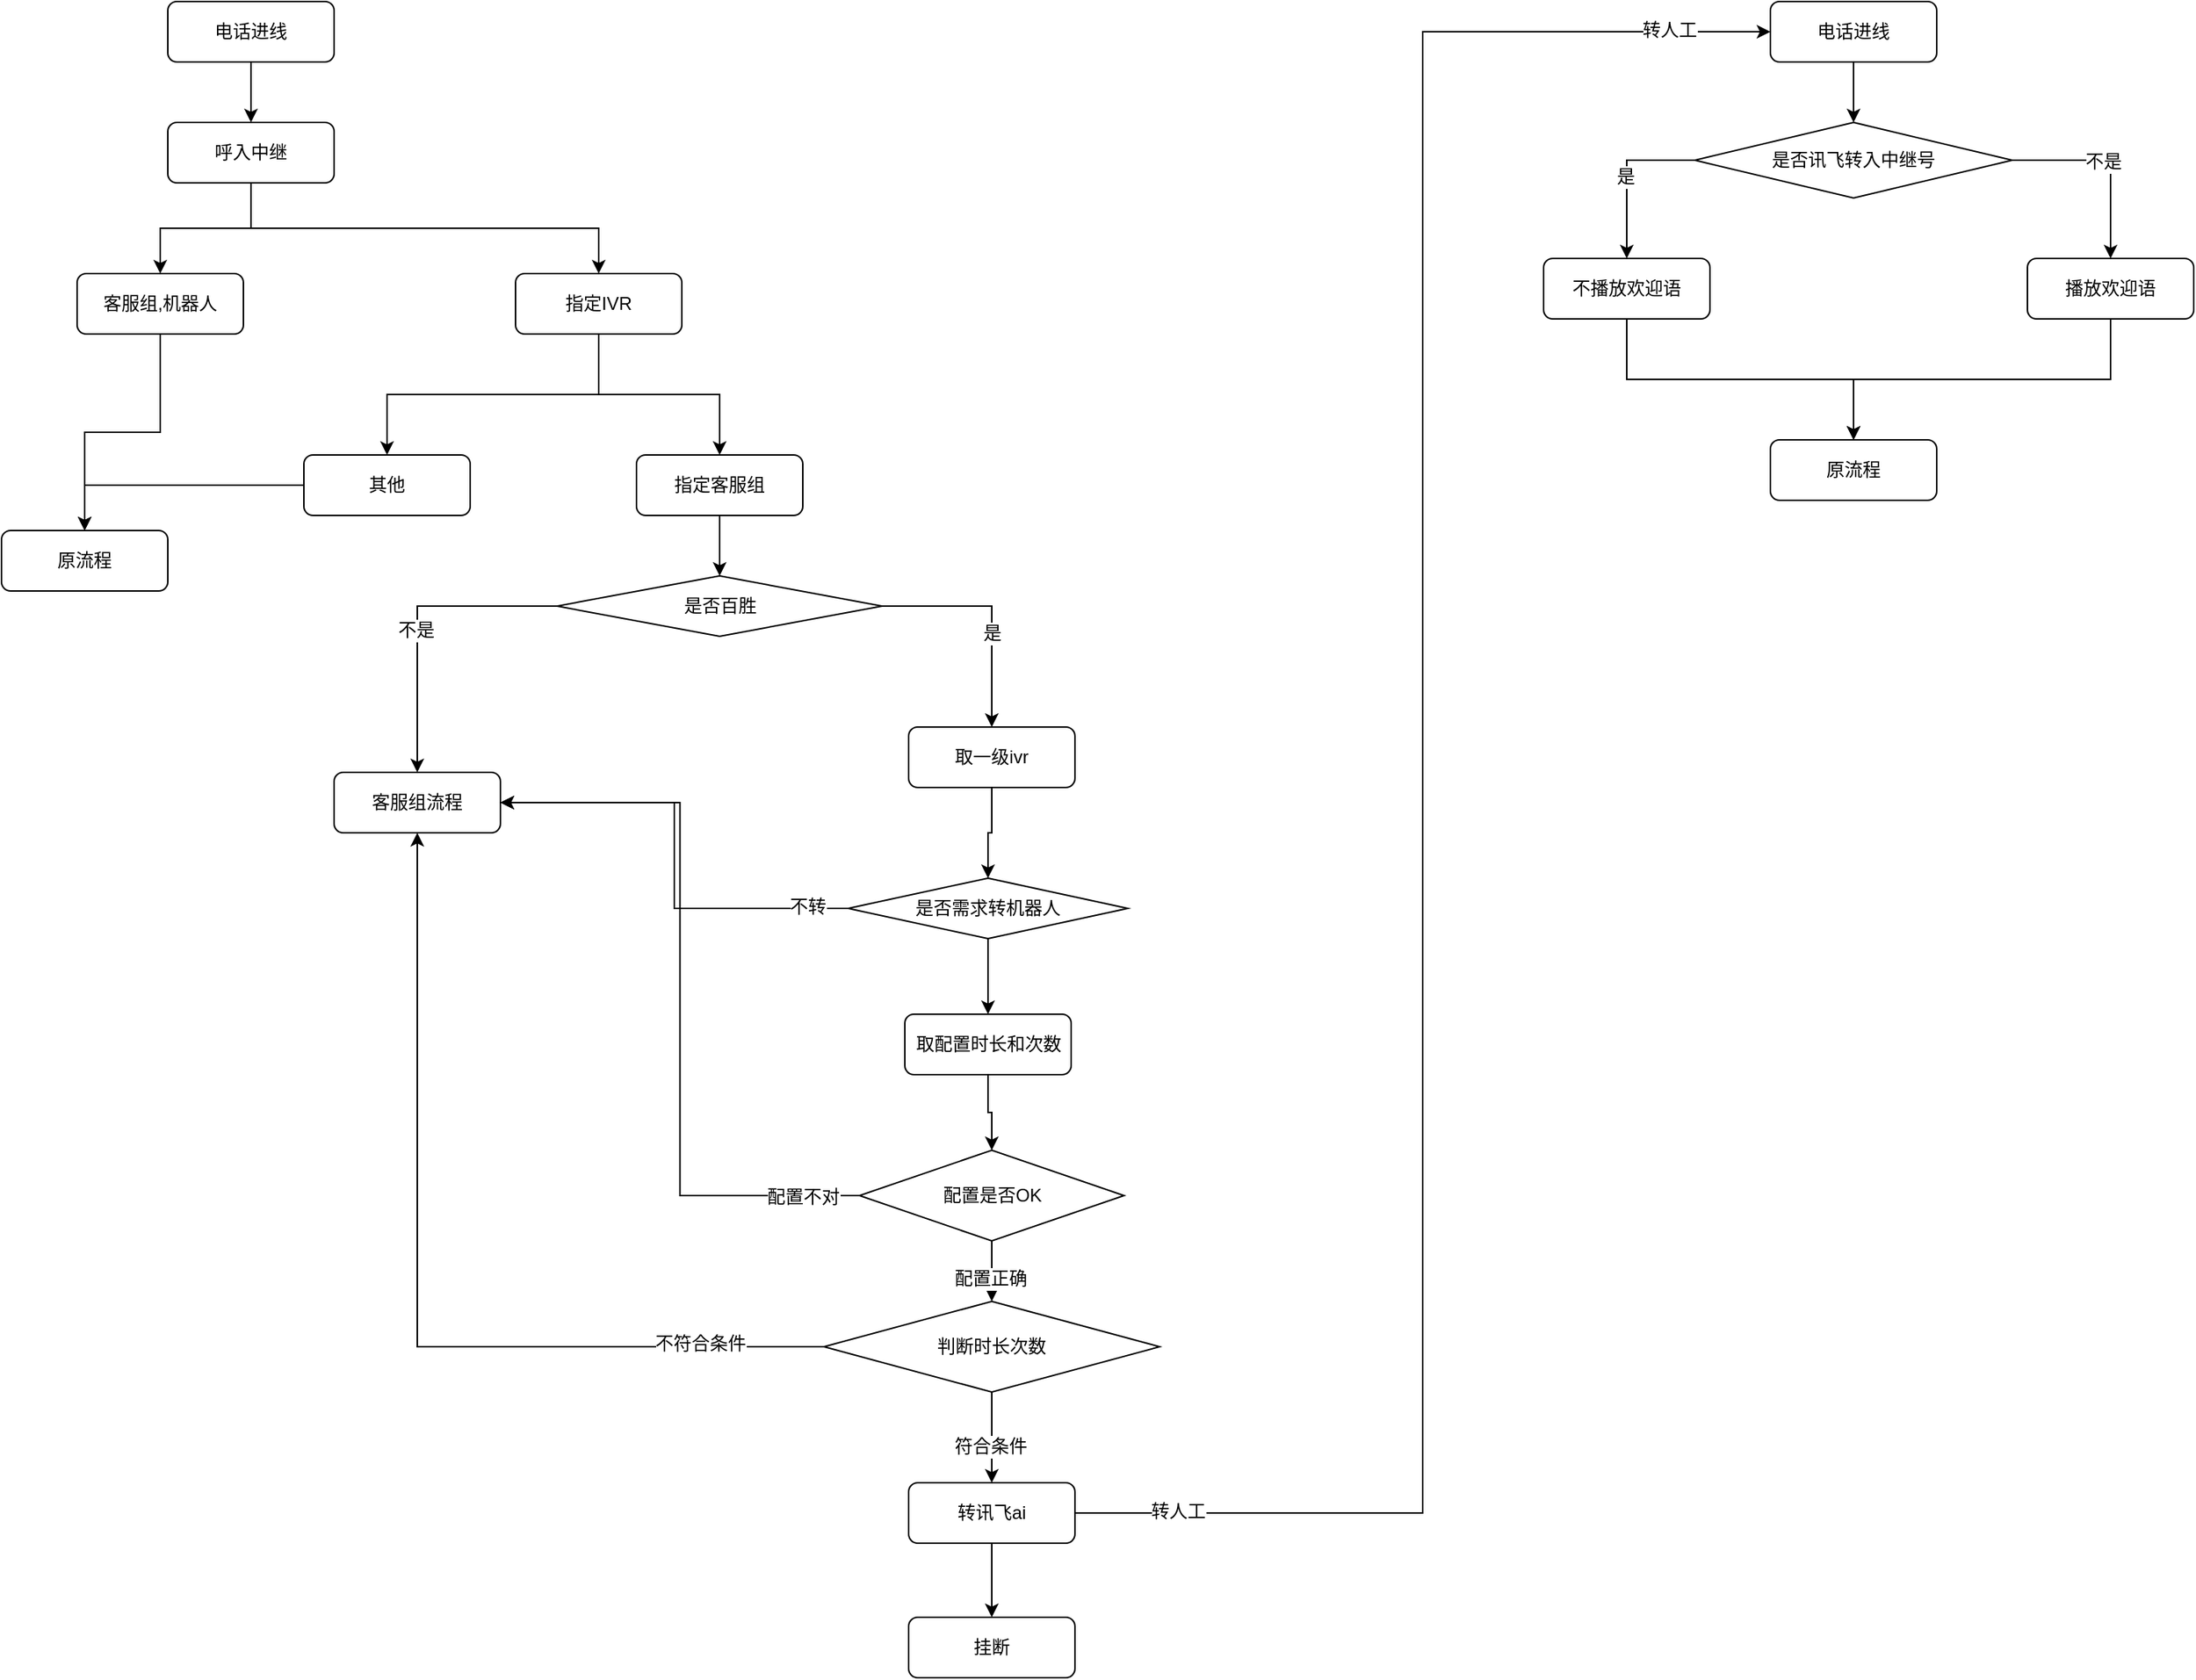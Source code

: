 <mxfile version="12.8.8" type="github">
  <diagram id="C5RBs43oDa-KdzZeNtuy" name="Page-1">
    <mxGraphModel dx="1422" dy="762" grid="1" gridSize="10" guides="1" tooltips="1" connect="1" arrows="1" fold="1" page="1" pageScale="1" pageWidth="827" pageHeight="1169" math="0" shadow="0">
      <root>
        <mxCell id="WIyWlLk6GJQsqaUBKTNV-0" />
        <mxCell id="WIyWlLk6GJQsqaUBKTNV-1" parent="WIyWlLk6GJQsqaUBKTNV-0" />
        <mxCell id="DgwdJXA7-o1pG_H-G2qy-17" style="edgeStyle=orthogonalEdgeStyle;rounded=0;orthogonalLoop=1;jettySize=auto;html=1;entryX=0.5;entryY=0;entryDx=0;entryDy=0;" edge="1" parent="WIyWlLk6GJQsqaUBKTNV-1" source="r4Hwn1u0T0DXnmL0rmY5-0" target="r4Hwn1u0T0DXnmL0rmY5-1">
          <mxGeometry relative="1" as="geometry" />
        </mxCell>
        <mxCell id="r4Hwn1u0T0DXnmL0rmY5-0" value="电话进线" style="rounded=1;whiteSpace=wrap;html=1;" parent="WIyWlLk6GJQsqaUBKTNV-1" vertex="1">
          <mxGeometry x="140" y="100" width="110" height="40" as="geometry" />
        </mxCell>
        <mxCell id="DgwdJXA7-o1pG_H-G2qy-15" style="edgeStyle=orthogonalEdgeStyle;rounded=0;orthogonalLoop=1;jettySize=auto;html=1;entryX=0.5;entryY=0;entryDx=0;entryDy=0;" edge="1" parent="WIyWlLk6GJQsqaUBKTNV-1" source="r4Hwn1u0T0DXnmL0rmY5-1" target="r4Hwn1u0T0DXnmL0rmY5-2">
          <mxGeometry relative="1" as="geometry" />
        </mxCell>
        <mxCell id="DgwdJXA7-o1pG_H-G2qy-16" style="edgeStyle=orthogonalEdgeStyle;rounded=0;orthogonalLoop=1;jettySize=auto;html=1;exitX=0.5;exitY=1;exitDx=0;exitDy=0;" edge="1" parent="WIyWlLk6GJQsqaUBKTNV-1" source="r4Hwn1u0T0DXnmL0rmY5-1" target="r4Hwn1u0T0DXnmL0rmY5-3">
          <mxGeometry relative="1" as="geometry" />
        </mxCell>
        <mxCell id="r4Hwn1u0T0DXnmL0rmY5-1" value="呼入中继" style="rounded=1;whiteSpace=wrap;html=1;imageWidth=18;" parent="WIyWlLk6GJQsqaUBKTNV-1" vertex="1">
          <mxGeometry x="140" y="180" width="110" height="40" as="geometry" />
        </mxCell>
        <mxCell id="DgwdJXA7-o1pG_H-G2qy-14" style="edgeStyle=orthogonalEdgeStyle;rounded=0;orthogonalLoop=1;jettySize=auto;html=1;" edge="1" parent="WIyWlLk6GJQsqaUBKTNV-1" source="r4Hwn1u0T0DXnmL0rmY5-2" target="r4Hwn1u0T0DXnmL0rmY5-4">
          <mxGeometry relative="1" as="geometry" />
        </mxCell>
        <mxCell id="r4Hwn1u0T0DXnmL0rmY5-2" value="客服组,机器人" style="rounded=1;whiteSpace=wrap;html=1;imageWidth=18;" parent="WIyWlLk6GJQsqaUBKTNV-1" vertex="1">
          <mxGeometry x="80" y="280" width="110" height="40" as="geometry" />
        </mxCell>
        <mxCell id="DgwdJXA7-o1pG_H-G2qy-0" style="rounded=0;orthogonalLoop=1;jettySize=auto;html=1;entryX=0.5;entryY=0;entryDx=0;entryDy=0;exitX=0.5;exitY=1;exitDx=0;exitDy=0;edgeStyle=orthogonalEdgeStyle;" edge="1" parent="WIyWlLk6GJQsqaUBKTNV-1" source="r4Hwn1u0T0DXnmL0rmY5-3" target="r4Hwn1u0T0DXnmL0rmY5-6">
          <mxGeometry relative="1" as="geometry" />
        </mxCell>
        <mxCell id="DgwdJXA7-o1pG_H-G2qy-11" style="edgeStyle=orthogonalEdgeStyle;rounded=0;orthogonalLoop=1;jettySize=auto;html=1;entryX=0.5;entryY=0;entryDx=0;entryDy=0;exitX=0.5;exitY=1;exitDx=0;exitDy=0;" edge="1" parent="WIyWlLk6GJQsqaUBKTNV-1" source="r4Hwn1u0T0DXnmL0rmY5-3" target="r4Hwn1u0T0DXnmL0rmY5-5">
          <mxGeometry relative="1" as="geometry" />
        </mxCell>
        <mxCell id="r4Hwn1u0T0DXnmL0rmY5-3" value="指定IVR" style="rounded=1;whiteSpace=wrap;html=1;imageWidth=18;" parent="WIyWlLk6GJQsqaUBKTNV-1" vertex="1">
          <mxGeometry x="370" y="280" width="110" height="40" as="geometry" />
        </mxCell>
        <mxCell id="r4Hwn1u0T0DXnmL0rmY5-4" value="原流程" style="rounded=1;whiteSpace=wrap;html=1;imageWidth=18;" parent="WIyWlLk6GJQsqaUBKTNV-1" vertex="1">
          <mxGeometry x="30" y="450" width="110" height="40" as="geometry" />
        </mxCell>
        <mxCell id="DgwdJXA7-o1pG_H-G2qy-13" style="edgeStyle=orthogonalEdgeStyle;rounded=0;orthogonalLoop=1;jettySize=auto;html=1;" edge="1" parent="WIyWlLk6GJQsqaUBKTNV-1" source="r4Hwn1u0T0DXnmL0rmY5-5" target="r4Hwn1u0T0DXnmL0rmY5-4">
          <mxGeometry relative="1" as="geometry" />
        </mxCell>
        <mxCell id="r4Hwn1u0T0DXnmL0rmY5-5" value="其他" style="rounded=1;whiteSpace=wrap;html=1;imageWidth=18;" parent="WIyWlLk6GJQsqaUBKTNV-1" vertex="1">
          <mxGeometry x="230" y="400" width="110" height="40" as="geometry" />
        </mxCell>
        <mxCell id="DgwdJXA7-o1pG_H-G2qy-12" style="edgeStyle=orthogonalEdgeStyle;rounded=0;orthogonalLoop=1;jettySize=auto;html=1;exitX=0.5;exitY=1;exitDx=0;exitDy=0;entryX=0.5;entryY=0;entryDx=0;entryDy=0;" edge="1" parent="WIyWlLk6GJQsqaUBKTNV-1" source="r4Hwn1u0T0DXnmL0rmY5-6" target="DgwdJXA7-o1pG_H-G2qy-4">
          <mxGeometry relative="1" as="geometry" />
        </mxCell>
        <mxCell id="r4Hwn1u0T0DXnmL0rmY5-6" value="指定客服组" style="rounded=1;whiteSpace=wrap;html=1;imageWidth=18;" parent="WIyWlLk6GJQsqaUBKTNV-1" vertex="1">
          <mxGeometry x="450" y="400" width="110" height="40" as="geometry" />
        </mxCell>
        <mxCell id="DgwdJXA7-o1pG_H-G2qy-18" style="edgeStyle=orthogonalEdgeStyle;rounded=0;orthogonalLoop=1;jettySize=auto;html=1;entryX=0.5;entryY=0;entryDx=0;entryDy=0;" edge="1" parent="WIyWlLk6GJQsqaUBKTNV-1" source="DgwdJXA7-o1pG_H-G2qy-1" target="DgwdJXA7-o1pG_H-G2qy-10">
          <mxGeometry relative="1" as="geometry" />
        </mxCell>
        <mxCell id="DgwdJXA7-o1pG_H-G2qy-1" value="取一级ivr" style="rounded=1;whiteSpace=wrap;html=1;imageWidth=18;" vertex="1" parent="WIyWlLk6GJQsqaUBKTNV-1">
          <mxGeometry x="630" y="580" width="110" height="40" as="geometry" />
        </mxCell>
        <mxCell id="DgwdJXA7-o1pG_H-G2qy-6" style="edgeStyle=orthogonalEdgeStyle;rounded=0;orthogonalLoop=1;jettySize=auto;html=1;entryX=0.5;entryY=0;entryDx=0;entryDy=0;" edge="1" parent="WIyWlLk6GJQsqaUBKTNV-1" source="DgwdJXA7-o1pG_H-G2qy-4" target="DgwdJXA7-o1pG_H-G2qy-5">
          <mxGeometry relative="1" as="geometry" />
        </mxCell>
        <mxCell id="DgwdJXA7-o1pG_H-G2qy-7" value="不是" style="text;html=1;align=center;verticalAlign=middle;resizable=0;points=[];labelBackgroundColor=#ffffff;" vertex="1" connectable="0" parent="DgwdJXA7-o1pG_H-G2qy-6">
          <mxGeometry x="-0.086" y="16" relative="1" as="geometry">
            <mxPoint x="-17" y="16" as="offset" />
          </mxGeometry>
        </mxCell>
        <mxCell id="DgwdJXA7-o1pG_H-G2qy-8" style="edgeStyle=orthogonalEdgeStyle;rounded=0;orthogonalLoop=1;jettySize=auto;html=1;entryX=0.5;entryY=0;entryDx=0;entryDy=0;" edge="1" parent="WIyWlLk6GJQsqaUBKTNV-1" source="DgwdJXA7-o1pG_H-G2qy-4" target="DgwdJXA7-o1pG_H-G2qy-1">
          <mxGeometry relative="1" as="geometry" />
        </mxCell>
        <mxCell id="DgwdJXA7-o1pG_H-G2qy-9" value="是" style="text;html=1;align=center;verticalAlign=middle;resizable=0;points=[];labelBackgroundColor=#ffffff;" vertex="1" connectable="0" parent="DgwdJXA7-o1pG_H-G2qy-8">
          <mxGeometry x="-0.062" y="-18" relative="1" as="geometry">
            <mxPoint x="1" as="offset" />
          </mxGeometry>
        </mxCell>
        <mxCell id="DgwdJXA7-o1pG_H-G2qy-4" value="是否百胜" style="rhombus;whiteSpace=wrap;html=1;" vertex="1" parent="WIyWlLk6GJQsqaUBKTNV-1">
          <mxGeometry x="397.5" y="480" width="215" height="40" as="geometry" />
        </mxCell>
        <mxCell id="DgwdJXA7-o1pG_H-G2qy-5" value="客服组流程" style="rounded=1;whiteSpace=wrap;html=1;imageWidth=18;" vertex="1" parent="WIyWlLk6GJQsqaUBKTNV-1">
          <mxGeometry x="250" y="610" width="110" height="40" as="geometry" />
        </mxCell>
        <mxCell id="DgwdJXA7-o1pG_H-G2qy-19" style="edgeStyle=orthogonalEdgeStyle;rounded=0;orthogonalLoop=1;jettySize=auto;html=1;entryX=1;entryY=0.5;entryDx=0;entryDy=0;" edge="1" parent="WIyWlLk6GJQsqaUBKTNV-1" source="DgwdJXA7-o1pG_H-G2qy-10" target="DgwdJXA7-o1pG_H-G2qy-5">
          <mxGeometry relative="1" as="geometry" />
        </mxCell>
        <mxCell id="DgwdJXA7-o1pG_H-G2qy-35" value="不转" style="text;html=1;align=center;verticalAlign=middle;resizable=0;points=[];labelBackgroundColor=#ffffff;" vertex="1" connectable="0" parent="DgwdJXA7-o1pG_H-G2qy-19">
          <mxGeometry x="-0.82" y="-1" relative="1" as="geometry">
            <mxPoint as="offset" />
          </mxGeometry>
        </mxCell>
        <mxCell id="DgwdJXA7-o1pG_H-G2qy-24" style="edgeStyle=orthogonalEdgeStyle;rounded=0;orthogonalLoop=1;jettySize=auto;html=1;entryX=0.5;entryY=0;entryDx=0;entryDy=0;" edge="1" parent="WIyWlLk6GJQsqaUBKTNV-1" source="DgwdJXA7-o1pG_H-G2qy-10" target="DgwdJXA7-o1pG_H-G2qy-23">
          <mxGeometry relative="1" as="geometry" />
        </mxCell>
        <mxCell id="DgwdJXA7-o1pG_H-G2qy-10" value="是否需求转机器人" style="rhombus;whiteSpace=wrap;html=1;" vertex="1" parent="WIyWlLk6GJQsqaUBKTNV-1">
          <mxGeometry x="590" y="680" width="185" height="40" as="geometry" />
        </mxCell>
        <mxCell id="DgwdJXA7-o1pG_H-G2qy-28" style="edgeStyle=orthogonalEdgeStyle;rounded=0;orthogonalLoop=1;jettySize=auto;html=1;" edge="1" parent="WIyWlLk6GJQsqaUBKTNV-1" source="DgwdJXA7-o1pG_H-G2qy-23" target="DgwdJXA7-o1pG_H-G2qy-25">
          <mxGeometry relative="1" as="geometry" />
        </mxCell>
        <mxCell id="DgwdJXA7-o1pG_H-G2qy-23" value="取配置时长和次数" style="rounded=1;whiteSpace=wrap;html=1;imageWidth=18;" vertex="1" parent="WIyWlLk6GJQsqaUBKTNV-1">
          <mxGeometry x="627.5" y="770" width="110" height="40" as="geometry" />
        </mxCell>
        <mxCell id="DgwdJXA7-o1pG_H-G2qy-26" style="edgeStyle=orthogonalEdgeStyle;rounded=0;orthogonalLoop=1;jettySize=auto;html=1;entryX=1;entryY=0.5;entryDx=0;entryDy=0;" edge="1" parent="WIyWlLk6GJQsqaUBKTNV-1" source="DgwdJXA7-o1pG_H-G2qy-25" target="DgwdJXA7-o1pG_H-G2qy-5">
          <mxGeometry relative="1" as="geometry" />
        </mxCell>
        <mxCell id="DgwdJXA7-o1pG_H-G2qy-34" value="配置不对" style="text;html=1;align=center;verticalAlign=middle;resizable=0;points=[];labelBackgroundColor=#ffffff;" vertex="1" connectable="0" parent="DgwdJXA7-o1pG_H-G2qy-26">
          <mxGeometry x="-0.845" y="1" relative="1" as="geometry">
            <mxPoint x="1" as="offset" />
          </mxGeometry>
        </mxCell>
        <mxCell id="DgwdJXA7-o1pG_H-G2qy-30" style="edgeStyle=orthogonalEdgeStyle;rounded=0;orthogonalLoop=1;jettySize=auto;html=1;" edge="1" parent="WIyWlLk6GJQsqaUBKTNV-1" source="DgwdJXA7-o1pG_H-G2qy-25" target="DgwdJXA7-o1pG_H-G2qy-29">
          <mxGeometry relative="1" as="geometry" />
        </mxCell>
        <mxCell id="DgwdJXA7-o1pG_H-G2qy-31" value="配置正确" style="text;html=1;align=center;verticalAlign=middle;resizable=0;points=[];labelBackgroundColor=#ffffff;" vertex="1" connectable="0" parent="DgwdJXA7-o1pG_H-G2qy-30">
          <mxGeometry x="0.26" y="-1" relative="1" as="geometry">
            <mxPoint as="offset" />
          </mxGeometry>
        </mxCell>
        <mxCell id="DgwdJXA7-o1pG_H-G2qy-25" value="配置是否OK" style="rhombus;whiteSpace=wrap;html=1;" vertex="1" parent="WIyWlLk6GJQsqaUBKTNV-1">
          <mxGeometry x="597.5" y="860" width="175" height="60" as="geometry" />
        </mxCell>
        <mxCell id="DgwdJXA7-o1pG_H-G2qy-32" style="edgeStyle=orthogonalEdgeStyle;rounded=0;orthogonalLoop=1;jettySize=auto;html=1;entryX=0.5;entryY=1;entryDx=0;entryDy=0;" edge="1" parent="WIyWlLk6GJQsqaUBKTNV-1" source="DgwdJXA7-o1pG_H-G2qy-29" target="DgwdJXA7-o1pG_H-G2qy-5">
          <mxGeometry relative="1" as="geometry" />
        </mxCell>
        <mxCell id="DgwdJXA7-o1pG_H-G2qy-33" value="不符合条件" style="text;html=1;align=center;verticalAlign=middle;resizable=0;points=[];labelBackgroundColor=#ffffff;" vertex="1" connectable="0" parent="DgwdJXA7-o1pG_H-G2qy-32">
          <mxGeometry x="-0.731" y="-2" relative="1" as="geometry">
            <mxPoint as="offset" />
          </mxGeometry>
        </mxCell>
        <mxCell id="DgwdJXA7-o1pG_H-G2qy-38" style="edgeStyle=orthogonalEdgeStyle;rounded=0;orthogonalLoop=1;jettySize=auto;html=1;entryX=0.5;entryY=0;entryDx=0;entryDy=0;" edge="1" parent="WIyWlLk6GJQsqaUBKTNV-1" source="DgwdJXA7-o1pG_H-G2qy-29" target="DgwdJXA7-o1pG_H-G2qy-37">
          <mxGeometry relative="1" as="geometry" />
        </mxCell>
        <mxCell id="DgwdJXA7-o1pG_H-G2qy-39" value="符合条件" style="text;html=1;align=center;verticalAlign=middle;resizable=0;points=[];labelBackgroundColor=#ffffff;" vertex="1" connectable="0" parent="DgwdJXA7-o1pG_H-G2qy-38">
          <mxGeometry x="0.2" y="-1" relative="1" as="geometry">
            <mxPoint as="offset" />
          </mxGeometry>
        </mxCell>
        <mxCell id="DgwdJXA7-o1pG_H-G2qy-29" value="判断时长次数" style="rhombus;whiteSpace=wrap;html=1;" vertex="1" parent="WIyWlLk6GJQsqaUBKTNV-1">
          <mxGeometry x="574" y="960" width="222" height="60" as="geometry" />
        </mxCell>
        <mxCell id="DgwdJXA7-o1pG_H-G2qy-45" style="edgeStyle=orthogonalEdgeStyle;rounded=0;orthogonalLoop=1;jettySize=auto;html=1;exitX=0.5;exitY=1;exitDx=0;exitDy=0;entryX=0.5;entryY=0;entryDx=0;entryDy=0;" edge="1" parent="WIyWlLk6GJQsqaUBKTNV-1" source="DgwdJXA7-o1pG_H-G2qy-37" target="DgwdJXA7-o1pG_H-G2qy-44">
          <mxGeometry relative="1" as="geometry" />
        </mxCell>
        <mxCell id="DgwdJXA7-o1pG_H-G2qy-46" style="edgeStyle=orthogonalEdgeStyle;rounded=0;orthogonalLoop=1;jettySize=auto;html=1;entryX=0;entryY=0.5;entryDx=0;entryDy=0;" edge="1" parent="WIyWlLk6GJQsqaUBKTNV-1" source="DgwdJXA7-o1pG_H-G2qy-37" target="DgwdJXA7-o1pG_H-G2qy-40">
          <mxGeometry relative="1" as="geometry" />
        </mxCell>
        <mxCell id="DgwdJXA7-o1pG_H-G2qy-47" value="转人工" style="text;html=1;align=center;verticalAlign=middle;resizable=0;points=[];labelBackgroundColor=#ffffff;" vertex="1" connectable="0" parent="DgwdJXA7-o1pG_H-G2qy-46">
          <mxGeometry x="-0.906" y="1" relative="1" as="geometry">
            <mxPoint as="offset" />
          </mxGeometry>
        </mxCell>
        <mxCell id="DgwdJXA7-o1pG_H-G2qy-48" value="转人工" style="text;html=1;align=center;verticalAlign=middle;resizable=0;points=[];labelBackgroundColor=#ffffff;" vertex="1" connectable="0" parent="DgwdJXA7-o1pG_H-G2qy-46">
          <mxGeometry x="0.906" y="1" relative="1" as="geometry">
            <mxPoint as="offset" />
          </mxGeometry>
        </mxCell>
        <mxCell id="DgwdJXA7-o1pG_H-G2qy-37" value="转讯飞ai" style="rounded=1;whiteSpace=wrap;html=1;imageWidth=18;" vertex="1" parent="WIyWlLk6GJQsqaUBKTNV-1">
          <mxGeometry x="630" y="1080" width="110" height="40" as="geometry" />
        </mxCell>
        <mxCell id="DgwdJXA7-o1pG_H-G2qy-43" style="edgeStyle=orthogonalEdgeStyle;rounded=0;orthogonalLoop=1;jettySize=auto;html=1;entryX=0.5;entryY=0;entryDx=0;entryDy=0;" edge="1" parent="WIyWlLk6GJQsqaUBKTNV-1" source="DgwdJXA7-o1pG_H-G2qy-40" target="DgwdJXA7-o1pG_H-G2qy-42">
          <mxGeometry relative="1" as="geometry" />
        </mxCell>
        <mxCell id="DgwdJXA7-o1pG_H-G2qy-40" value="电话进线" style="rounded=1;whiteSpace=wrap;html=1;" vertex="1" parent="WIyWlLk6GJQsqaUBKTNV-1">
          <mxGeometry x="1200" y="100" width="110" height="40" as="geometry" />
        </mxCell>
        <mxCell id="DgwdJXA7-o1pG_H-G2qy-53" style="edgeStyle=orthogonalEdgeStyle;rounded=0;orthogonalLoop=1;jettySize=auto;html=1;exitX=0;exitY=0.5;exitDx=0;exitDy=0;" edge="1" parent="WIyWlLk6GJQsqaUBKTNV-1" source="DgwdJXA7-o1pG_H-G2qy-42" target="DgwdJXA7-o1pG_H-G2qy-51">
          <mxGeometry relative="1" as="geometry" />
        </mxCell>
        <mxCell id="DgwdJXA7-o1pG_H-G2qy-54" value="是" style="text;html=1;align=center;verticalAlign=middle;resizable=0;points=[];labelBackgroundColor=#ffffff;" vertex="1" connectable="0" parent="DgwdJXA7-o1pG_H-G2qy-53">
          <mxGeometry x="-0.182" y="11" relative="1" as="geometry">
            <mxPoint x="-12" y="11" as="offset" />
          </mxGeometry>
        </mxCell>
        <mxCell id="DgwdJXA7-o1pG_H-G2qy-55" style="edgeStyle=orthogonalEdgeStyle;rounded=0;orthogonalLoop=1;jettySize=auto;html=1;entryX=0.5;entryY=0;entryDx=0;entryDy=0;" edge="1" parent="WIyWlLk6GJQsqaUBKTNV-1" source="DgwdJXA7-o1pG_H-G2qy-42" target="DgwdJXA7-o1pG_H-G2qy-52">
          <mxGeometry relative="1" as="geometry" />
        </mxCell>
        <mxCell id="DgwdJXA7-o1pG_H-G2qy-56" value="不是" style="text;html=1;align=center;verticalAlign=middle;resizable=0;points=[];labelBackgroundColor=#ffffff;" vertex="1" connectable="0" parent="DgwdJXA7-o1pG_H-G2qy-55">
          <mxGeometry x="-0.077" y="-1" relative="1" as="geometry">
            <mxPoint as="offset" />
          </mxGeometry>
        </mxCell>
        <mxCell id="DgwdJXA7-o1pG_H-G2qy-42" value="是否讯飞转入中继号" style="rhombus;whiteSpace=wrap;html=1;" vertex="1" parent="WIyWlLk6GJQsqaUBKTNV-1">
          <mxGeometry x="1150" y="180" width="210" height="50" as="geometry" />
        </mxCell>
        <mxCell id="DgwdJXA7-o1pG_H-G2qy-44" value="挂断" style="rounded=1;whiteSpace=wrap;html=1;imageWidth=18;" vertex="1" parent="WIyWlLk6GJQsqaUBKTNV-1">
          <mxGeometry x="630" y="1169" width="110" height="40" as="geometry" />
        </mxCell>
        <mxCell id="DgwdJXA7-o1pG_H-G2qy-59" style="edgeStyle=orthogonalEdgeStyle;rounded=0;orthogonalLoop=1;jettySize=auto;html=1;entryX=0.5;entryY=0;entryDx=0;entryDy=0;exitX=0.5;exitY=1;exitDx=0;exitDy=0;" edge="1" parent="WIyWlLk6GJQsqaUBKTNV-1" source="DgwdJXA7-o1pG_H-G2qy-51" target="DgwdJXA7-o1pG_H-G2qy-58">
          <mxGeometry relative="1" as="geometry" />
        </mxCell>
        <mxCell id="DgwdJXA7-o1pG_H-G2qy-51" value="不播放欢迎语" style="rounded=1;whiteSpace=wrap;html=1;" vertex="1" parent="WIyWlLk6GJQsqaUBKTNV-1">
          <mxGeometry x="1050" y="270" width="110" height="40" as="geometry" />
        </mxCell>
        <mxCell id="DgwdJXA7-o1pG_H-G2qy-60" style="edgeStyle=orthogonalEdgeStyle;rounded=0;orthogonalLoop=1;jettySize=auto;html=1;exitX=0.5;exitY=1;exitDx=0;exitDy=0;" edge="1" parent="WIyWlLk6GJQsqaUBKTNV-1" source="DgwdJXA7-o1pG_H-G2qy-52" target="DgwdJXA7-o1pG_H-G2qy-58">
          <mxGeometry relative="1" as="geometry" />
        </mxCell>
        <mxCell id="DgwdJXA7-o1pG_H-G2qy-52" value="播放欢迎语" style="rounded=1;whiteSpace=wrap;html=1;" vertex="1" parent="WIyWlLk6GJQsqaUBKTNV-1">
          <mxGeometry x="1370" y="270" width="110" height="40" as="geometry" />
        </mxCell>
        <mxCell id="DgwdJXA7-o1pG_H-G2qy-58" value="原流程" style="rounded=1;whiteSpace=wrap;html=1;" vertex="1" parent="WIyWlLk6GJQsqaUBKTNV-1">
          <mxGeometry x="1200" y="390" width="110" height="40" as="geometry" />
        </mxCell>
      </root>
    </mxGraphModel>
  </diagram>
</mxfile>

